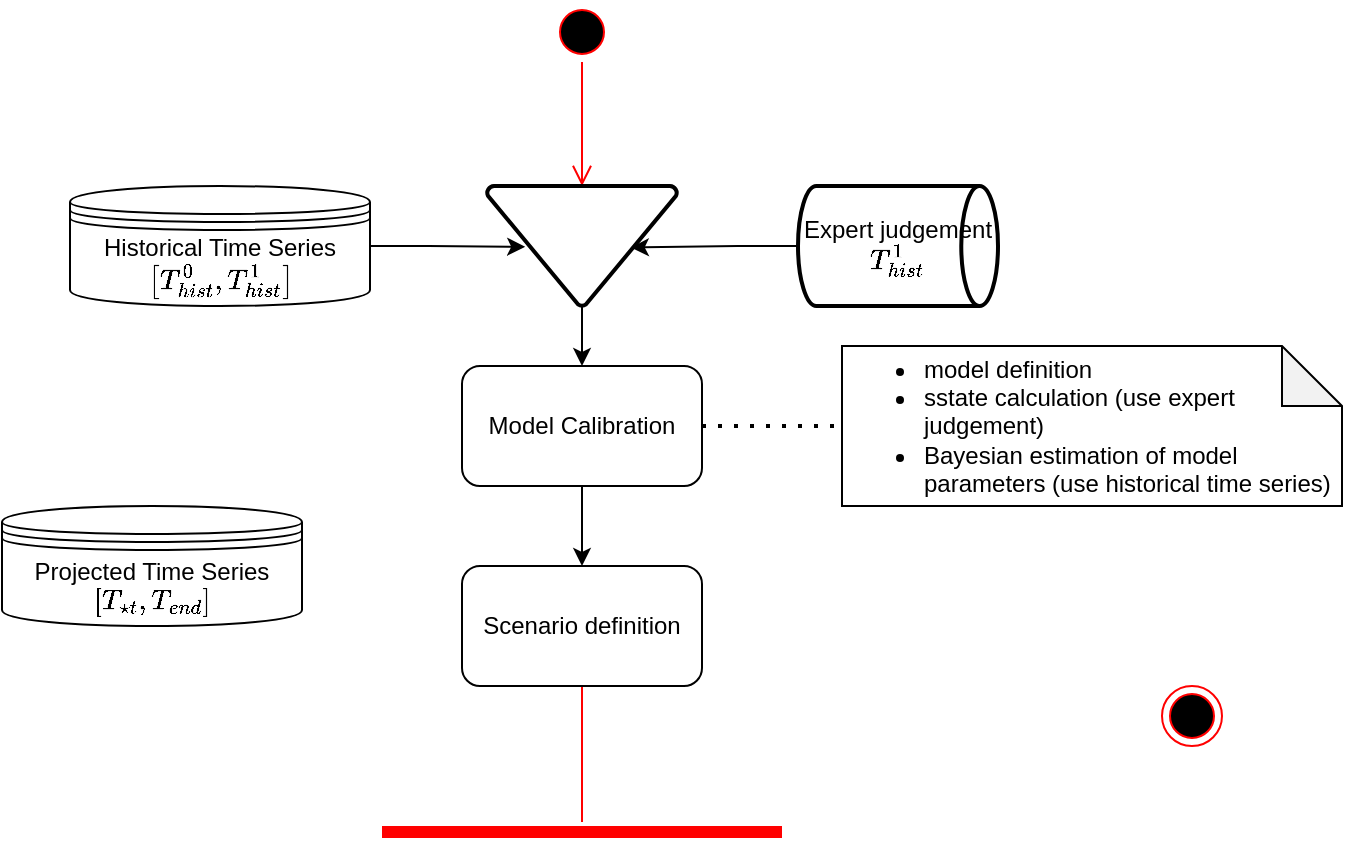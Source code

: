 <mxfile version="22.1.4" type="github">
  <diagram name="Page-1" id="4cjOTsyZxsAdYfcg_B9H">
    <mxGraphModel dx="1050" dy="542" grid="1" gridSize="10" guides="1" tooltips="1" connect="1" arrows="1" fold="1" page="1" pageScale="1" pageWidth="850" pageHeight="1100" math="1" shadow="0">
      <root>
        <mxCell id="0" />
        <mxCell id="1" parent="0" />
        <mxCell id="4ZAL9wbFRdzYvc97d1ax-1" value="Model Calibration" style="rounded=1;whiteSpace=wrap;html=1;" vertex="1" parent="1">
          <mxGeometry x="280" y="202" width="120" height="60" as="geometry" />
        </mxCell>
        <mxCell id="4ZAL9wbFRdzYvc97d1ax-2" value="" style="shape=line;html=1;strokeWidth=6;strokeColor=#ff0000;" vertex="1" parent="1">
          <mxGeometry x="240" y="430" width="200" height="10" as="geometry" />
        </mxCell>
        <mxCell id="4ZAL9wbFRdzYvc97d1ax-3" value="" style="edgeStyle=orthogonalEdgeStyle;html=1;verticalAlign=bottom;endArrow=open;endSize=8;strokeColor=#ff0000;rounded=0;" edge="1" source="4ZAL9wbFRdzYvc97d1ax-2" parent="1">
          <mxGeometry relative="1" as="geometry">
            <mxPoint x="340" y="350" as="targetPoint" />
          </mxGeometry>
        </mxCell>
        <mxCell id="4ZAL9wbFRdzYvc97d1ax-4" value="" style="ellipse;html=1;shape=startState;fillColor=#000000;strokeColor=#ff0000;" vertex="1" parent="1">
          <mxGeometry x="325" y="20" width="30" height="30" as="geometry" />
        </mxCell>
        <mxCell id="4ZAL9wbFRdzYvc97d1ax-5" value="" style="edgeStyle=orthogonalEdgeStyle;html=1;verticalAlign=bottom;endArrow=open;endSize=8;strokeColor=#ff0000;rounded=0;entryX=0.5;entryY=0;entryDx=0;entryDy=0;entryPerimeter=0;" edge="1" source="4ZAL9wbFRdzYvc97d1ax-4" parent="1" target="4ZAL9wbFRdzYvc97d1ax-23">
          <mxGeometry relative="1" as="geometry">
            <mxPoint x="585" y="140" as="targetPoint" />
          </mxGeometry>
        </mxCell>
        <mxCell id="4ZAL9wbFRdzYvc97d1ax-6" value="" style="ellipse;html=1;shape=endState;fillColor=#000000;strokeColor=#ff0000;" vertex="1" parent="1">
          <mxGeometry x="630" y="362" width="30" height="30" as="geometry" />
        </mxCell>
        <mxCell id="4ZAL9wbFRdzYvc97d1ax-9" style="edgeStyle=orthogonalEdgeStyle;rounded=0;orthogonalLoop=1;jettySize=auto;html=1;entryX=0.201;entryY=0.507;entryDx=0;entryDy=0;exitX=1;exitY=0.5;exitDx=0;exitDy=0;entryPerimeter=0;" edge="1" parent="1" source="4ZAL9wbFRdzYvc97d1ax-19" target="4ZAL9wbFRdzYvc97d1ax-23">
          <mxGeometry relative="1" as="geometry">
            <mxPoint x="190" y="142" as="sourcePoint" />
          </mxGeometry>
        </mxCell>
        <mxCell id="4ZAL9wbFRdzYvc97d1ax-11" style="edgeStyle=orthogonalEdgeStyle;rounded=0;orthogonalLoop=1;jettySize=auto;html=1;entryX=0.5;entryY=0;entryDx=0;entryDy=0;" edge="1" parent="1" source="4ZAL9wbFRdzYvc97d1ax-1" target="4ZAL9wbFRdzYvc97d1ax-12">
          <mxGeometry relative="1" as="geometry" />
        </mxCell>
        <mxCell id="4ZAL9wbFRdzYvc97d1ax-12" value="Scenario definition" style="rounded=1;whiteSpace=wrap;html=1;" vertex="1" parent="1">
          <mxGeometry x="280" y="302" width="120" height="60" as="geometry" />
        </mxCell>
        <mxCell id="4ZAL9wbFRdzYvc97d1ax-17" value="&lt;div style=&quot;text-align: left;&quot;&gt;&lt;ul&gt;&lt;li&gt;&lt;span style=&quot;background-color: initial;&quot;&gt;model definition&lt;/span&gt;&lt;/li&gt;&lt;li&gt;&lt;span style=&quot;background-color: initial;&quot;&gt;sstate calculation (use expert judgement)&lt;/span&gt;&lt;/li&gt;&lt;li&gt;&lt;span style=&quot;background-color: initial;&quot;&gt;Bayesian estimation of model parameters (use historical time series)&lt;/span&gt;&lt;/li&gt;&lt;/ul&gt;&lt;/div&gt;" style="shape=note;whiteSpace=wrap;html=1;backgroundOutline=1;darkOpacity=0.05;" vertex="1" parent="1">
          <mxGeometry x="470" y="192" width="250" height="80" as="geometry" />
        </mxCell>
        <mxCell id="4ZAL9wbFRdzYvc97d1ax-18" value="" style="endArrow=none;dashed=1;html=1;dashPattern=1 3;strokeWidth=2;rounded=0;exitX=1;exitY=0.5;exitDx=0;exitDy=0;entryX=0;entryY=0.5;entryDx=0;entryDy=0;entryPerimeter=0;" edge="1" parent="1" source="4ZAL9wbFRdzYvc97d1ax-1" target="4ZAL9wbFRdzYvc97d1ax-17">
          <mxGeometry width="50" height="50" relative="1" as="geometry">
            <mxPoint x="490" y="342" as="sourcePoint" />
            <mxPoint x="540" y="292" as="targetPoint" />
          </mxGeometry>
        </mxCell>
        <mxCell id="4ZAL9wbFRdzYvc97d1ax-19" value="Historical Time Series&lt;br style=&quot;border-color: var(--border-color);&quot;&gt;`[T_{hist}^0,T_{hist}^1]`" style="shape=datastore;whiteSpace=wrap;html=1;" vertex="1" parent="1">
          <mxGeometry x="84" y="112" width="150" height="60" as="geometry" />
        </mxCell>
        <mxCell id="4ZAL9wbFRdzYvc97d1ax-20" value="Projected Time Series&lt;br style=&quot;border-color: var(--border-color);&quot;&gt;`[T_{start},T_{end}]`" style="shape=datastore;whiteSpace=wrap;html=1;" vertex="1" parent="1">
          <mxGeometry x="50" y="272" width="150" height="60" as="geometry" />
        </mxCell>
        <mxCell id="4ZAL9wbFRdzYvc97d1ax-22" value="Expert judgement `T_{hist}^1`" style="strokeWidth=2;html=1;shape=mxgraph.flowchart.direct_data;whiteSpace=wrap;" vertex="1" parent="1">
          <mxGeometry x="448" y="112" width="100" height="60" as="geometry" />
        </mxCell>
        <mxCell id="4ZAL9wbFRdzYvc97d1ax-26" style="edgeStyle=orthogonalEdgeStyle;rounded=0;orthogonalLoop=1;jettySize=auto;html=1;entryX=0.5;entryY=0;entryDx=0;entryDy=0;" edge="1" parent="1" source="4ZAL9wbFRdzYvc97d1ax-23" target="4ZAL9wbFRdzYvc97d1ax-1">
          <mxGeometry relative="1" as="geometry" />
        </mxCell>
        <mxCell id="4ZAL9wbFRdzYvc97d1ax-23" value="" style="strokeWidth=2;html=1;shape=mxgraph.flowchart.merge_or_storage;whiteSpace=wrap;" vertex="1" parent="1">
          <mxGeometry x="292.5" y="112" width="95" height="60" as="geometry" />
        </mxCell>
        <mxCell id="4ZAL9wbFRdzYvc97d1ax-24" style="edgeStyle=orthogonalEdgeStyle;rounded=0;orthogonalLoop=1;jettySize=auto;html=1;entryX=0.757;entryY=0.513;entryDx=0;entryDy=0;entryPerimeter=0;" edge="1" parent="1" source="4ZAL9wbFRdzYvc97d1ax-22" target="4ZAL9wbFRdzYvc97d1ax-23">
          <mxGeometry relative="1" as="geometry" />
        </mxCell>
      </root>
    </mxGraphModel>
  </diagram>
</mxfile>
